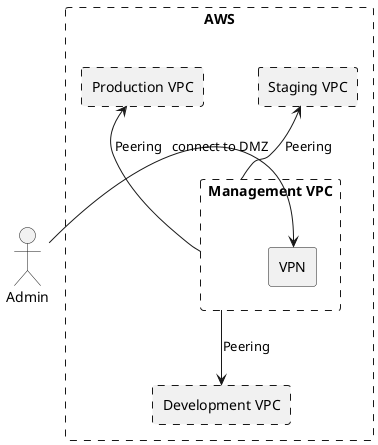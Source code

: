 @@startuml


actor "Admin" as admin

rectangle "AWS" #line.dashed {

    rectangle "Development VPC" as dev_vpc #line.dashed {

    }

    rectangle "Staging VPC" as stg_vpc #line.dashed {

    }

    rectangle "Management VPC" as mgmt_vpc #line.dashed {
    rectangle "VPN" as vpn
    }

    rectangle "Production VPC" as prod_vpc #line.dashed {

    }
}

admin -> vpn : connect to DMZ

mgmt_vpc -up-> prod_vpc : Peering

mgmt_vpc -up-> stg_vpc : Peering

mgmt_vpc -down-> dev_vpc : Peering



@@enduml